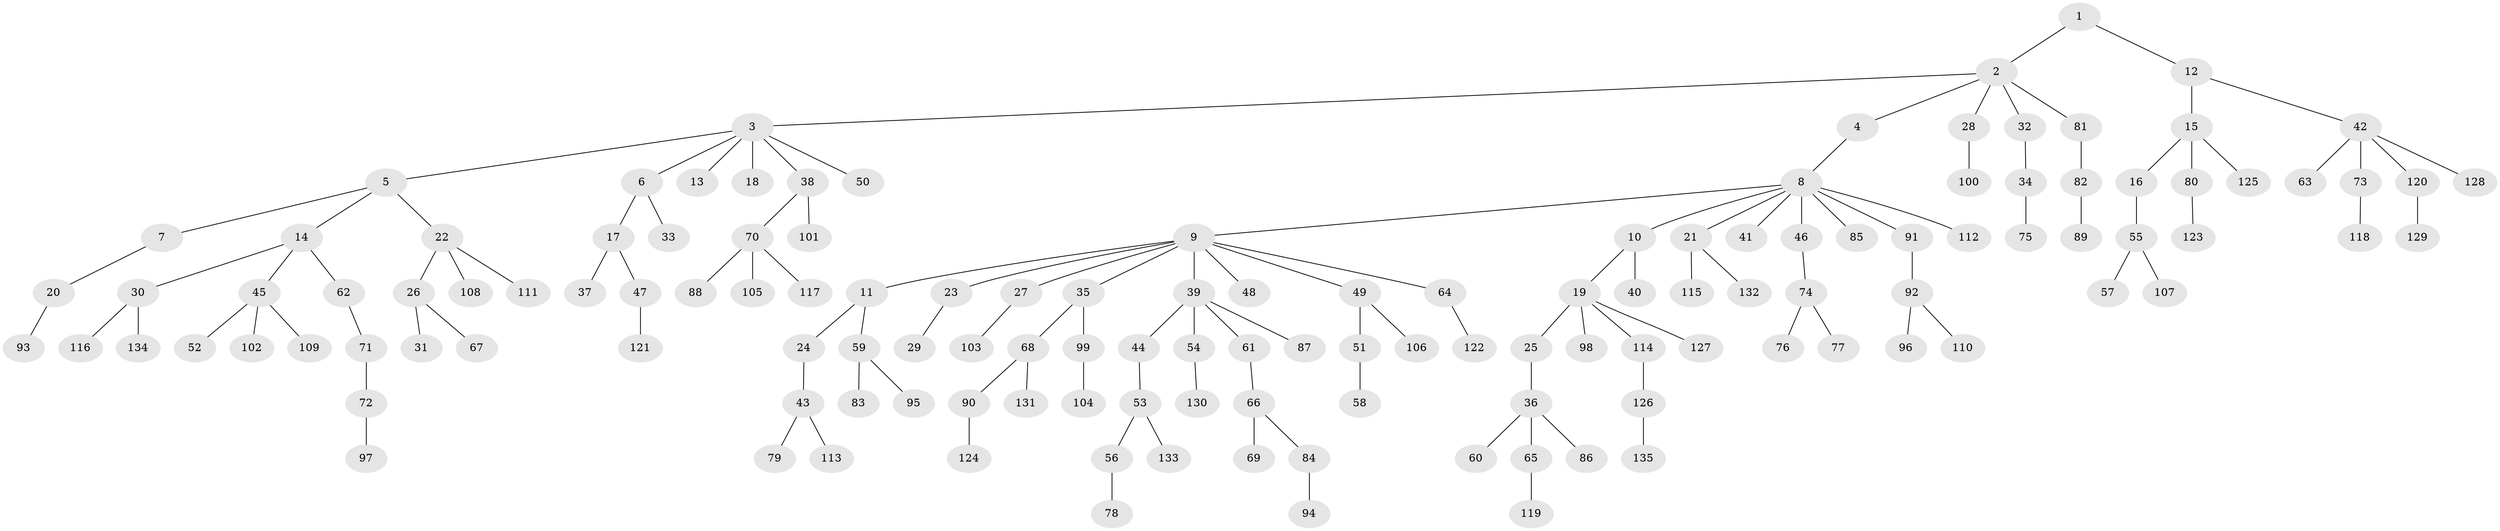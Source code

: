 // coarse degree distribution, {2: 0.20987654320987653, 4: 0.04938271604938271, 1: 0.654320987654321, 5: 0.024691358024691357, 10: 0.024691358024691357, 3: 0.024691358024691357, 21: 0.012345679012345678}
// Generated by graph-tools (version 1.1) at 2025/56/03/04/25 21:56:27]
// undirected, 135 vertices, 134 edges
graph export_dot {
graph [start="1"]
  node [color=gray90,style=filled];
  1;
  2;
  3;
  4;
  5;
  6;
  7;
  8;
  9;
  10;
  11;
  12;
  13;
  14;
  15;
  16;
  17;
  18;
  19;
  20;
  21;
  22;
  23;
  24;
  25;
  26;
  27;
  28;
  29;
  30;
  31;
  32;
  33;
  34;
  35;
  36;
  37;
  38;
  39;
  40;
  41;
  42;
  43;
  44;
  45;
  46;
  47;
  48;
  49;
  50;
  51;
  52;
  53;
  54;
  55;
  56;
  57;
  58;
  59;
  60;
  61;
  62;
  63;
  64;
  65;
  66;
  67;
  68;
  69;
  70;
  71;
  72;
  73;
  74;
  75;
  76;
  77;
  78;
  79;
  80;
  81;
  82;
  83;
  84;
  85;
  86;
  87;
  88;
  89;
  90;
  91;
  92;
  93;
  94;
  95;
  96;
  97;
  98;
  99;
  100;
  101;
  102;
  103;
  104;
  105;
  106;
  107;
  108;
  109;
  110;
  111;
  112;
  113;
  114;
  115;
  116;
  117;
  118;
  119;
  120;
  121;
  122;
  123;
  124;
  125;
  126;
  127;
  128;
  129;
  130;
  131;
  132;
  133;
  134;
  135;
  1 -- 2;
  1 -- 12;
  2 -- 3;
  2 -- 4;
  2 -- 28;
  2 -- 32;
  2 -- 81;
  3 -- 5;
  3 -- 6;
  3 -- 13;
  3 -- 18;
  3 -- 38;
  3 -- 50;
  4 -- 8;
  5 -- 7;
  5 -- 14;
  5 -- 22;
  6 -- 17;
  6 -- 33;
  7 -- 20;
  8 -- 9;
  8 -- 10;
  8 -- 21;
  8 -- 41;
  8 -- 46;
  8 -- 85;
  8 -- 91;
  8 -- 112;
  9 -- 11;
  9 -- 23;
  9 -- 27;
  9 -- 35;
  9 -- 39;
  9 -- 48;
  9 -- 49;
  9 -- 64;
  10 -- 19;
  10 -- 40;
  11 -- 24;
  11 -- 59;
  12 -- 15;
  12 -- 42;
  14 -- 30;
  14 -- 45;
  14 -- 62;
  15 -- 16;
  15 -- 80;
  15 -- 125;
  16 -- 55;
  17 -- 37;
  17 -- 47;
  19 -- 25;
  19 -- 98;
  19 -- 114;
  19 -- 127;
  20 -- 93;
  21 -- 115;
  21 -- 132;
  22 -- 26;
  22 -- 108;
  22 -- 111;
  23 -- 29;
  24 -- 43;
  25 -- 36;
  26 -- 31;
  26 -- 67;
  27 -- 103;
  28 -- 100;
  30 -- 116;
  30 -- 134;
  32 -- 34;
  34 -- 75;
  35 -- 68;
  35 -- 99;
  36 -- 60;
  36 -- 65;
  36 -- 86;
  38 -- 70;
  38 -- 101;
  39 -- 44;
  39 -- 54;
  39 -- 61;
  39 -- 87;
  42 -- 63;
  42 -- 73;
  42 -- 120;
  42 -- 128;
  43 -- 79;
  43 -- 113;
  44 -- 53;
  45 -- 52;
  45 -- 102;
  45 -- 109;
  46 -- 74;
  47 -- 121;
  49 -- 51;
  49 -- 106;
  51 -- 58;
  53 -- 56;
  53 -- 133;
  54 -- 130;
  55 -- 57;
  55 -- 107;
  56 -- 78;
  59 -- 83;
  59 -- 95;
  61 -- 66;
  62 -- 71;
  64 -- 122;
  65 -- 119;
  66 -- 69;
  66 -- 84;
  68 -- 90;
  68 -- 131;
  70 -- 88;
  70 -- 105;
  70 -- 117;
  71 -- 72;
  72 -- 97;
  73 -- 118;
  74 -- 76;
  74 -- 77;
  80 -- 123;
  81 -- 82;
  82 -- 89;
  84 -- 94;
  90 -- 124;
  91 -- 92;
  92 -- 96;
  92 -- 110;
  99 -- 104;
  114 -- 126;
  120 -- 129;
  126 -- 135;
}
